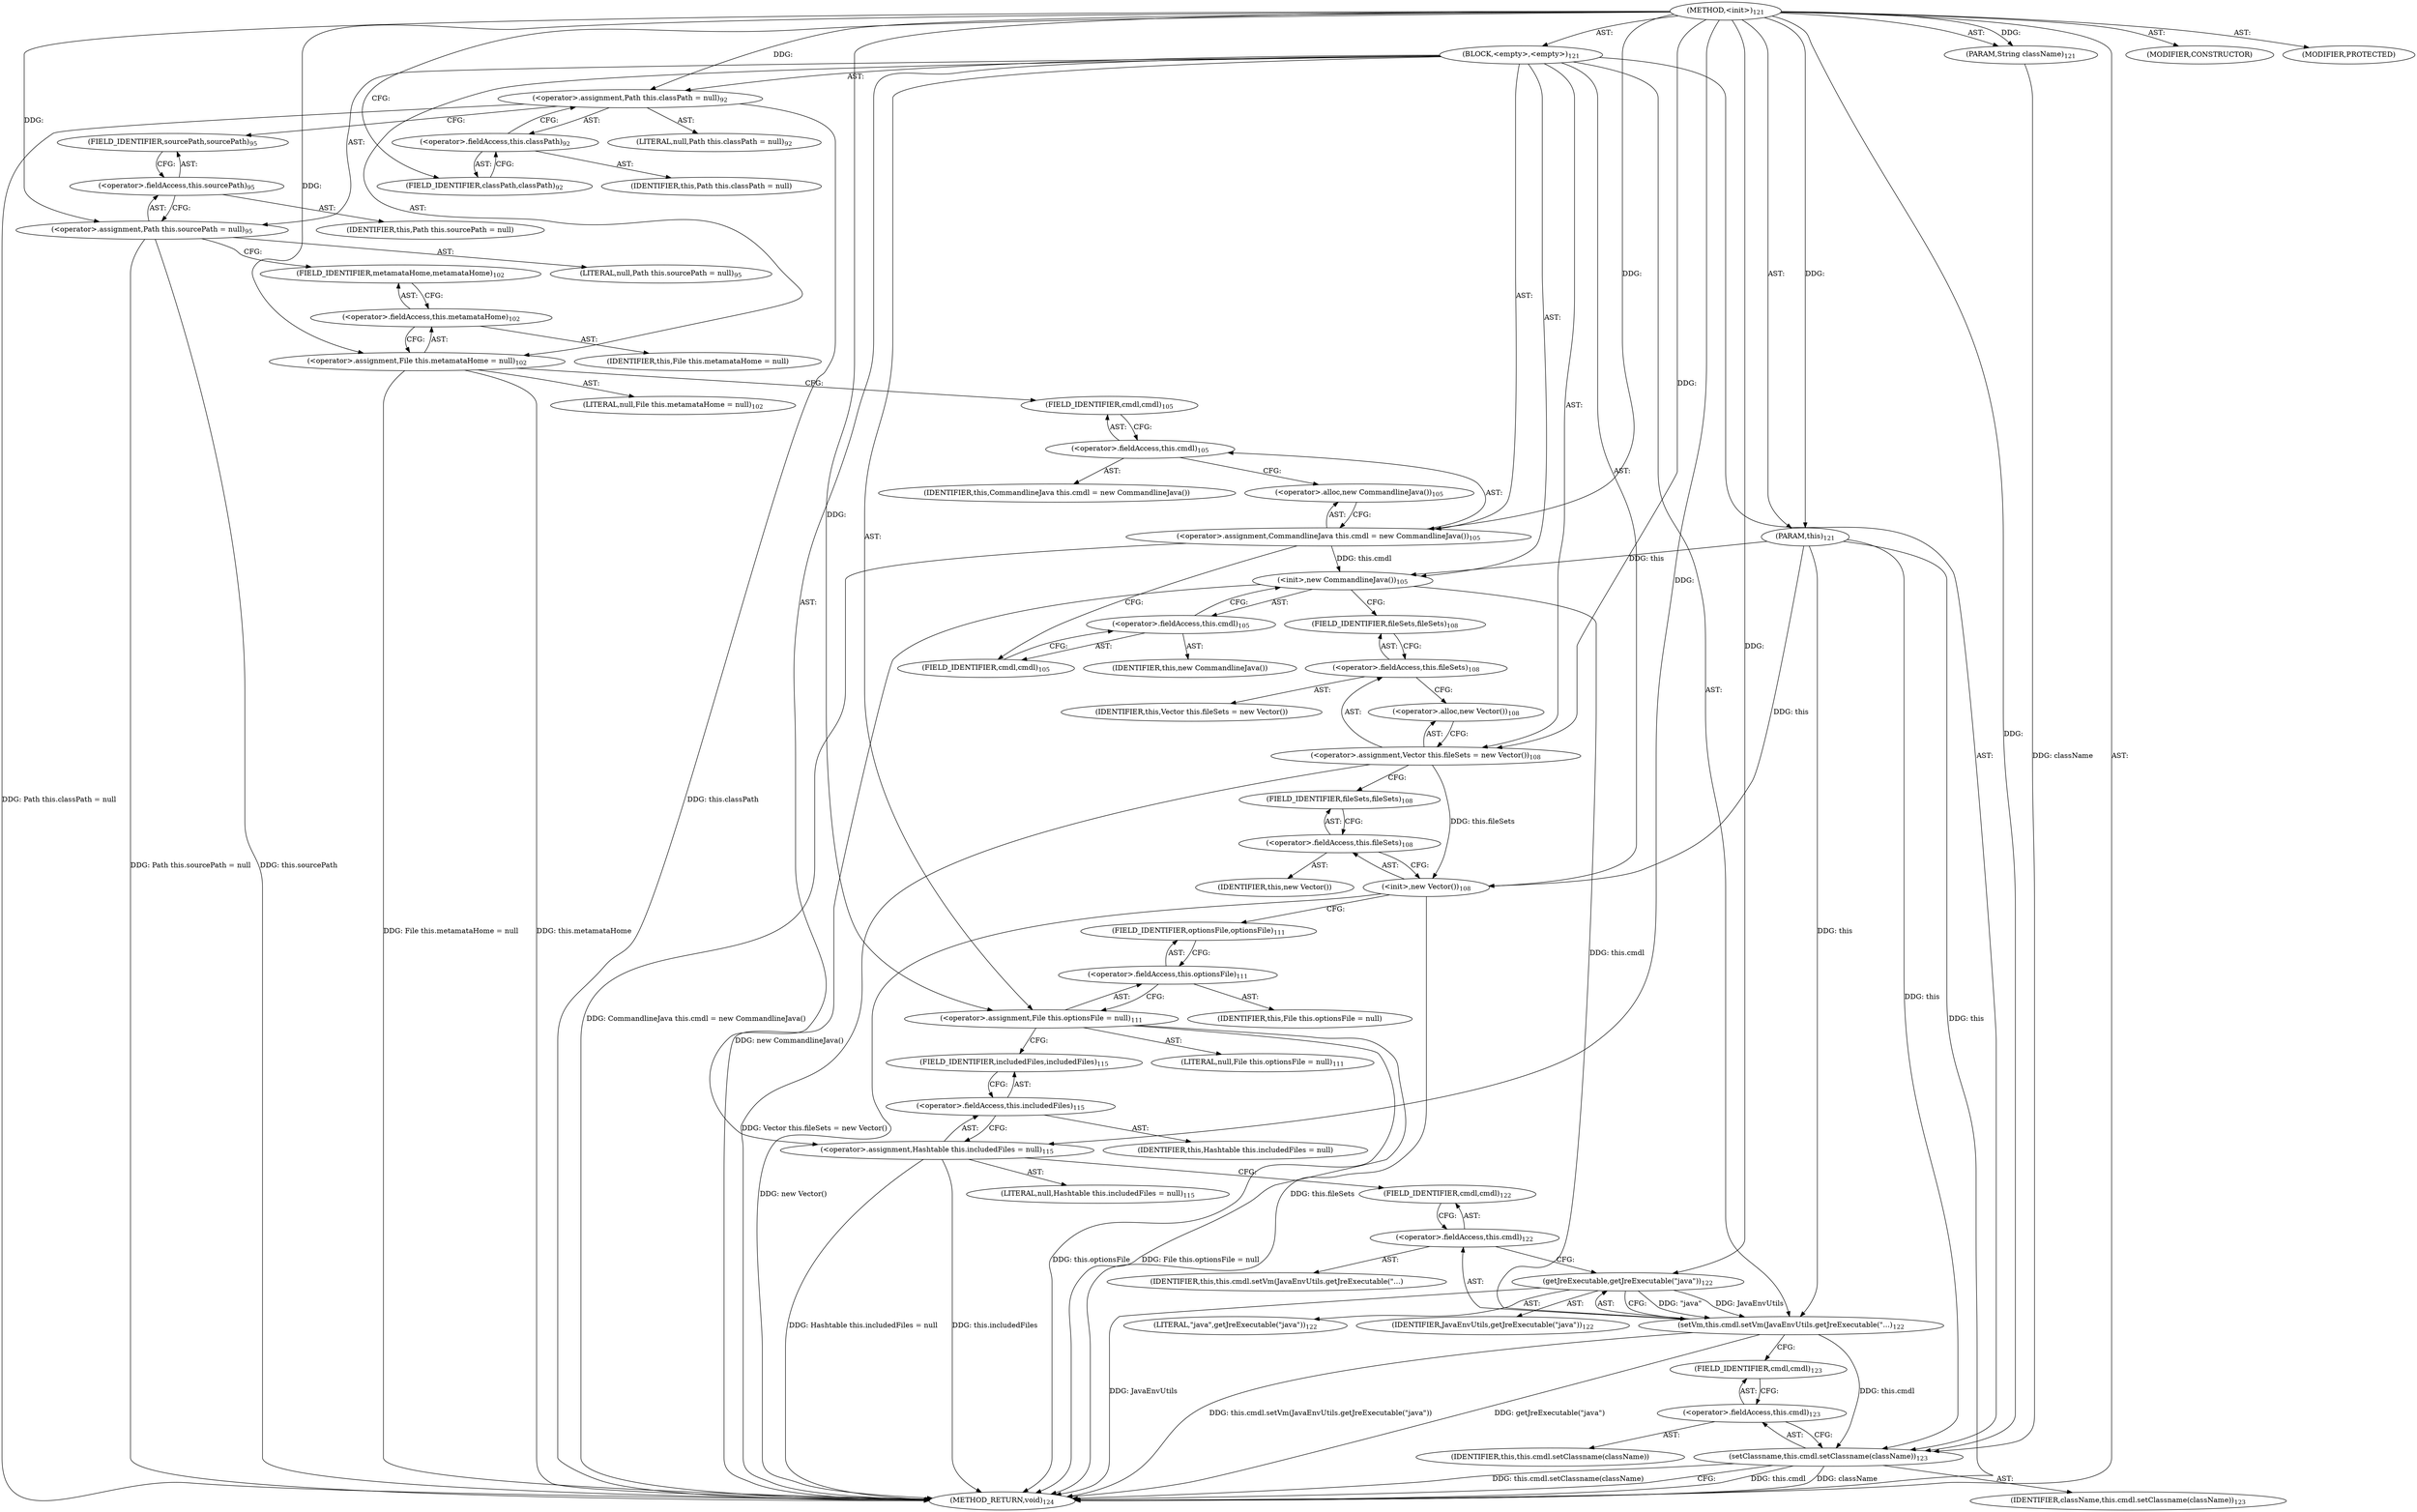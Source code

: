 digraph "&lt;init&gt;" {  
"111669149697" [label = <(METHOD,&lt;init&gt;)<SUB>121</SUB>> ]
"115964117003" [label = <(PARAM,this)<SUB>121</SUB>> ]
"115964117004" [label = <(PARAM,String className)<SUB>121</SUB>> ]
"25769803777" [label = <(BLOCK,&lt;empty&gt;,&lt;empty&gt;)<SUB>121</SUB>> ]
"30064771092" [label = <(&lt;operator&gt;.assignment,Path this.classPath = null)<SUB>92</SUB>> ]
"30064771093" [label = <(&lt;operator&gt;.fieldAccess,this.classPath)<SUB>92</SUB>> ]
"68719476766" [label = <(IDENTIFIER,this,Path this.classPath = null)> ]
"55834574857" [label = <(FIELD_IDENTIFIER,classPath,classPath)<SUB>92</SUB>> ]
"90194313221" [label = <(LITERAL,null,Path this.classPath = null)<SUB>92</SUB>> ]
"30064771094" [label = <(&lt;operator&gt;.assignment,Path this.sourcePath = null)<SUB>95</SUB>> ]
"30064771095" [label = <(&lt;operator&gt;.fieldAccess,this.sourcePath)<SUB>95</SUB>> ]
"68719476767" [label = <(IDENTIFIER,this,Path this.sourcePath = null)> ]
"55834574858" [label = <(FIELD_IDENTIFIER,sourcePath,sourcePath)<SUB>95</SUB>> ]
"90194313222" [label = <(LITERAL,null,Path this.sourcePath = null)<SUB>95</SUB>> ]
"30064771096" [label = <(&lt;operator&gt;.assignment,File this.metamataHome = null)<SUB>102</SUB>> ]
"30064771097" [label = <(&lt;operator&gt;.fieldAccess,this.metamataHome)<SUB>102</SUB>> ]
"68719476768" [label = <(IDENTIFIER,this,File this.metamataHome = null)> ]
"55834574859" [label = <(FIELD_IDENTIFIER,metamataHome,metamataHome)<SUB>102</SUB>> ]
"90194313223" [label = <(LITERAL,null,File this.metamataHome = null)<SUB>102</SUB>> ]
"30064771098" [label = <(&lt;operator&gt;.assignment,CommandlineJava this.cmdl = new CommandlineJava())<SUB>105</SUB>> ]
"30064771099" [label = <(&lt;operator&gt;.fieldAccess,this.cmdl)<SUB>105</SUB>> ]
"68719476769" [label = <(IDENTIFIER,this,CommandlineJava this.cmdl = new CommandlineJava())> ]
"55834574860" [label = <(FIELD_IDENTIFIER,cmdl,cmdl)<SUB>105</SUB>> ]
"30064771100" [label = <(&lt;operator&gt;.alloc,new CommandlineJava())<SUB>105</SUB>> ]
"30064771101" [label = <(&lt;init&gt;,new CommandlineJava())<SUB>105</SUB>> ]
"30064771102" [label = <(&lt;operator&gt;.fieldAccess,this.cmdl)<SUB>105</SUB>> ]
"68719476770" [label = <(IDENTIFIER,this,new CommandlineJava())> ]
"55834574861" [label = <(FIELD_IDENTIFIER,cmdl,cmdl)<SUB>105</SUB>> ]
"30064771103" [label = <(&lt;operator&gt;.assignment,Vector this.fileSets = new Vector())<SUB>108</SUB>> ]
"30064771104" [label = <(&lt;operator&gt;.fieldAccess,this.fileSets)<SUB>108</SUB>> ]
"68719476771" [label = <(IDENTIFIER,this,Vector this.fileSets = new Vector())> ]
"55834574862" [label = <(FIELD_IDENTIFIER,fileSets,fileSets)<SUB>108</SUB>> ]
"30064771105" [label = <(&lt;operator&gt;.alloc,new Vector())<SUB>108</SUB>> ]
"30064771106" [label = <(&lt;init&gt;,new Vector())<SUB>108</SUB>> ]
"30064771107" [label = <(&lt;operator&gt;.fieldAccess,this.fileSets)<SUB>108</SUB>> ]
"68719476772" [label = <(IDENTIFIER,this,new Vector())> ]
"55834574863" [label = <(FIELD_IDENTIFIER,fileSets,fileSets)<SUB>108</SUB>> ]
"30064771108" [label = <(&lt;operator&gt;.assignment,File this.optionsFile = null)<SUB>111</SUB>> ]
"30064771109" [label = <(&lt;operator&gt;.fieldAccess,this.optionsFile)<SUB>111</SUB>> ]
"68719476773" [label = <(IDENTIFIER,this,File this.optionsFile = null)> ]
"55834574864" [label = <(FIELD_IDENTIFIER,optionsFile,optionsFile)<SUB>111</SUB>> ]
"90194313224" [label = <(LITERAL,null,File this.optionsFile = null)<SUB>111</SUB>> ]
"30064771110" [label = <(&lt;operator&gt;.assignment,Hashtable this.includedFiles = null)<SUB>115</SUB>> ]
"30064771111" [label = <(&lt;operator&gt;.fieldAccess,this.includedFiles)<SUB>115</SUB>> ]
"68719476774" [label = <(IDENTIFIER,this,Hashtable this.includedFiles = null)> ]
"55834574865" [label = <(FIELD_IDENTIFIER,includedFiles,includedFiles)<SUB>115</SUB>> ]
"90194313225" [label = <(LITERAL,null,Hashtable this.includedFiles = null)<SUB>115</SUB>> ]
"30064771112" [label = <(setVm,this.cmdl.setVm(JavaEnvUtils.getJreExecutable(&quot;...)<SUB>122</SUB>> ]
"30064771113" [label = <(&lt;operator&gt;.fieldAccess,this.cmdl)<SUB>122</SUB>> ]
"68719476775" [label = <(IDENTIFIER,this,this.cmdl.setVm(JavaEnvUtils.getJreExecutable(&quot;...)> ]
"55834574866" [label = <(FIELD_IDENTIFIER,cmdl,cmdl)<SUB>122</SUB>> ]
"30064771114" [label = <(getJreExecutable,getJreExecutable(&quot;java&quot;))<SUB>122</SUB>> ]
"68719476776" [label = <(IDENTIFIER,JavaEnvUtils,getJreExecutable(&quot;java&quot;))<SUB>122</SUB>> ]
"90194313226" [label = <(LITERAL,&quot;java&quot;,getJreExecutable(&quot;java&quot;))<SUB>122</SUB>> ]
"30064771115" [label = <(setClassname,this.cmdl.setClassname(className))<SUB>123</SUB>> ]
"30064771116" [label = <(&lt;operator&gt;.fieldAccess,this.cmdl)<SUB>123</SUB>> ]
"68719476777" [label = <(IDENTIFIER,this,this.cmdl.setClassname(className))> ]
"55834574867" [label = <(FIELD_IDENTIFIER,cmdl,cmdl)<SUB>123</SUB>> ]
"68719476778" [label = <(IDENTIFIER,className,this.cmdl.setClassname(className))<SUB>123</SUB>> ]
"133143986185" [label = <(MODIFIER,CONSTRUCTOR)> ]
"133143986186" [label = <(MODIFIER,PROTECTED)> ]
"128849018881" [label = <(METHOD_RETURN,void)<SUB>124</SUB>> ]
  "111669149697" -> "115964117003"  [ label = "AST: "] 
  "111669149697" -> "115964117004"  [ label = "AST: "] 
  "111669149697" -> "25769803777"  [ label = "AST: "] 
  "111669149697" -> "133143986185"  [ label = "AST: "] 
  "111669149697" -> "133143986186"  [ label = "AST: "] 
  "111669149697" -> "128849018881"  [ label = "AST: "] 
  "25769803777" -> "30064771092"  [ label = "AST: "] 
  "25769803777" -> "30064771094"  [ label = "AST: "] 
  "25769803777" -> "30064771096"  [ label = "AST: "] 
  "25769803777" -> "30064771098"  [ label = "AST: "] 
  "25769803777" -> "30064771101"  [ label = "AST: "] 
  "25769803777" -> "30064771103"  [ label = "AST: "] 
  "25769803777" -> "30064771106"  [ label = "AST: "] 
  "25769803777" -> "30064771108"  [ label = "AST: "] 
  "25769803777" -> "30064771110"  [ label = "AST: "] 
  "25769803777" -> "30064771112"  [ label = "AST: "] 
  "25769803777" -> "30064771115"  [ label = "AST: "] 
  "30064771092" -> "30064771093"  [ label = "AST: "] 
  "30064771092" -> "90194313221"  [ label = "AST: "] 
  "30064771093" -> "68719476766"  [ label = "AST: "] 
  "30064771093" -> "55834574857"  [ label = "AST: "] 
  "30064771094" -> "30064771095"  [ label = "AST: "] 
  "30064771094" -> "90194313222"  [ label = "AST: "] 
  "30064771095" -> "68719476767"  [ label = "AST: "] 
  "30064771095" -> "55834574858"  [ label = "AST: "] 
  "30064771096" -> "30064771097"  [ label = "AST: "] 
  "30064771096" -> "90194313223"  [ label = "AST: "] 
  "30064771097" -> "68719476768"  [ label = "AST: "] 
  "30064771097" -> "55834574859"  [ label = "AST: "] 
  "30064771098" -> "30064771099"  [ label = "AST: "] 
  "30064771098" -> "30064771100"  [ label = "AST: "] 
  "30064771099" -> "68719476769"  [ label = "AST: "] 
  "30064771099" -> "55834574860"  [ label = "AST: "] 
  "30064771101" -> "30064771102"  [ label = "AST: "] 
  "30064771102" -> "68719476770"  [ label = "AST: "] 
  "30064771102" -> "55834574861"  [ label = "AST: "] 
  "30064771103" -> "30064771104"  [ label = "AST: "] 
  "30064771103" -> "30064771105"  [ label = "AST: "] 
  "30064771104" -> "68719476771"  [ label = "AST: "] 
  "30064771104" -> "55834574862"  [ label = "AST: "] 
  "30064771106" -> "30064771107"  [ label = "AST: "] 
  "30064771107" -> "68719476772"  [ label = "AST: "] 
  "30064771107" -> "55834574863"  [ label = "AST: "] 
  "30064771108" -> "30064771109"  [ label = "AST: "] 
  "30064771108" -> "90194313224"  [ label = "AST: "] 
  "30064771109" -> "68719476773"  [ label = "AST: "] 
  "30064771109" -> "55834574864"  [ label = "AST: "] 
  "30064771110" -> "30064771111"  [ label = "AST: "] 
  "30064771110" -> "90194313225"  [ label = "AST: "] 
  "30064771111" -> "68719476774"  [ label = "AST: "] 
  "30064771111" -> "55834574865"  [ label = "AST: "] 
  "30064771112" -> "30064771113"  [ label = "AST: "] 
  "30064771112" -> "30064771114"  [ label = "AST: "] 
  "30064771113" -> "68719476775"  [ label = "AST: "] 
  "30064771113" -> "55834574866"  [ label = "AST: "] 
  "30064771114" -> "68719476776"  [ label = "AST: "] 
  "30064771114" -> "90194313226"  [ label = "AST: "] 
  "30064771115" -> "30064771116"  [ label = "AST: "] 
  "30064771115" -> "68719476778"  [ label = "AST: "] 
  "30064771116" -> "68719476777"  [ label = "AST: "] 
  "30064771116" -> "55834574867"  [ label = "AST: "] 
  "30064771092" -> "55834574858"  [ label = "CFG: "] 
  "30064771094" -> "55834574859"  [ label = "CFG: "] 
  "30064771096" -> "55834574860"  [ label = "CFG: "] 
  "30064771098" -> "55834574861"  [ label = "CFG: "] 
  "30064771101" -> "55834574862"  [ label = "CFG: "] 
  "30064771103" -> "55834574863"  [ label = "CFG: "] 
  "30064771106" -> "55834574864"  [ label = "CFG: "] 
  "30064771108" -> "55834574865"  [ label = "CFG: "] 
  "30064771110" -> "55834574866"  [ label = "CFG: "] 
  "30064771112" -> "55834574867"  [ label = "CFG: "] 
  "30064771115" -> "128849018881"  [ label = "CFG: "] 
  "30064771093" -> "30064771092"  [ label = "CFG: "] 
  "30064771095" -> "30064771094"  [ label = "CFG: "] 
  "30064771097" -> "30064771096"  [ label = "CFG: "] 
  "30064771099" -> "30064771100"  [ label = "CFG: "] 
  "30064771100" -> "30064771098"  [ label = "CFG: "] 
  "30064771102" -> "30064771101"  [ label = "CFG: "] 
  "30064771104" -> "30064771105"  [ label = "CFG: "] 
  "30064771105" -> "30064771103"  [ label = "CFG: "] 
  "30064771107" -> "30064771106"  [ label = "CFG: "] 
  "30064771109" -> "30064771108"  [ label = "CFG: "] 
  "30064771111" -> "30064771110"  [ label = "CFG: "] 
  "30064771113" -> "30064771114"  [ label = "CFG: "] 
  "30064771114" -> "30064771112"  [ label = "CFG: "] 
  "30064771116" -> "30064771115"  [ label = "CFG: "] 
  "55834574857" -> "30064771093"  [ label = "CFG: "] 
  "55834574858" -> "30064771095"  [ label = "CFG: "] 
  "55834574859" -> "30064771097"  [ label = "CFG: "] 
  "55834574860" -> "30064771099"  [ label = "CFG: "] 
  "55834574861" -> "30064771102"  [ label = "CFG: "] 
  "55834574862" -> "30064771104"  [ label = "CFG: "] 
  "55834574863" -> "30064771107"  [ label = "CFG: "] 
  "55834574864" -> "30064771109"  [ label = "CFG: "] 
  "55834574865" -> "30064771111"  [ label = "CFG: "] 
  "55834574866" -> "30064771113"  [ label = "CFG: "] 
  "55834574867" -> "30064771116"  [ label = "CFG: "] 
  "111669149697" -> "55834574857"  [ label = "CFG: "] 
  "115964117003" -> "128849018881"  [ label = "DDG: this"] 
  "30064771092" -> "128849018881"  [ label = "DDG: this.classPath"] 
  "30064771092" -> "128849018881"  [ label = "DDG: Path this.classPath = null"] 
  "30064771094" -> "128849018881"  [ label = "DDG: this.sourcePath"] 
  "30064771094" -> "128849018881"  [ label = "DDG: Path this.sourcePath = null"] 
  "30064771096" -> "128849018881"  [ label = "DDG: this.metamataHome"] 
  "30064771096" -> "128849018881"  [ label = "DDG: File this.metamataHome = null"] 
  "30064771098" -> "128849018881"  [ label = "DDG: CommandlineJava this.cmdl = new CommandlineJava()"] 
  "30064771101" -> "128849018881"  [ label = "DDG: new CommandlineJava()"] 
  "30064771103" -> "128849018881"  [ label = "DDG: Vector this.fileSets = new Vector()"] 
  "30064771106" -> "128849018881"  [ label = "DDG: this.fileSets"] 
  "30064771106" -> "128849018881"  [ label = "DDG: new Vector()"] 
  "30064771108" -> "128849018881"  [ label = "DDG: this.optionsFile"] 
  "30064771108" -> "128849018881"  [ label = "DDG: File this.optionsFile = null"] 
  "30064771110" -> "128849018881"  [ label = "DDG: this.includedFiles"] 
  "30064771110" -> "128849018881"  [ label = "DDG: Hashtable this.includedFiles = null"] 
  "30064771112" -> "128849018881"  [ label = "DDG: getJreExecutable(&quot;java&quot;)"] 
  "30064771112" -> "128849018881"  [ label = "DDG: this.cmdl.setVm(JavaEnvUtils.getJreExecutable(&quot;java&quot;))"] 
  "30064771115" -> "128849018881"  [ label = "DDG: this.cmdl"] 
  "30064771115" -> "128849018881"  [ label = "DDG: className"] 
  "30064771115" -> "128849018881"  [ label = "DDG: this.cmdl.setClassname(className)"] 
  "30064771114" -> "128849018881"  [ label = "DDG: JavaEnvUtils"] 
  "111669149697" -> "115964117003"  [ label = "DDG: "] 
  "111669149697" -> "115964117004"  [ label = "DDG: "] 
  "111669149697" -> "30064771092"  [ label = "DDG: "] 
  "111669149697" -> "30064771094"  [ label = "DDG: "] 
  "111669149697" -> "30064771096"  [ label = "DDG: "] 
  "111669149697" -> "30064771098"  [ label = "DDG: "] 
  "111669149697" -> "30064771103"  [ label = "DDG: "] 
  "111669149697" -> "30064771108"  [ label = "DDG: "] 
  "111669149697" -> "30064771110"  [ label = "DDG: "] 
  "115964117003" -> "30064771101"  [ label = "DDG: this"] 
  "30064771098" -> "30064771101"  [ label = "DDG: this.cmdl"] 
  "115964117003" -> "30064771106"  [ label = "DDG: this"] 
  "30064771103" -> "30064771106"  [ label = "DDG: this.fileSets"] 
  "115964117003" -> "30064771112"  [ label = "DDG: this"] 
  "30064771101" -> "30064771112"  [ label = "DDG: this.cmdl"] 
  "30064771114" -> "30064771112"  [ label = "DDG: JavaEnvUtils"] 
  "30064771114" -> "30064771112"  [ label = "DDG: &quot;java&quot;"] 
  "115964117003" -> "30064771115"  [ label = "DDG: this"] 
  "30064771112" -> "30064771115"  [ label = "DDG: this.cmdl"] 
  "115964117004" -> "30064771115"  [ label = "DDG: className"] 
  "111669149697" -> "30064771115"  [ label = "DDG: "] 
  "111669149697" -> "30064771114"  [ label = "DDG: "] 
}
